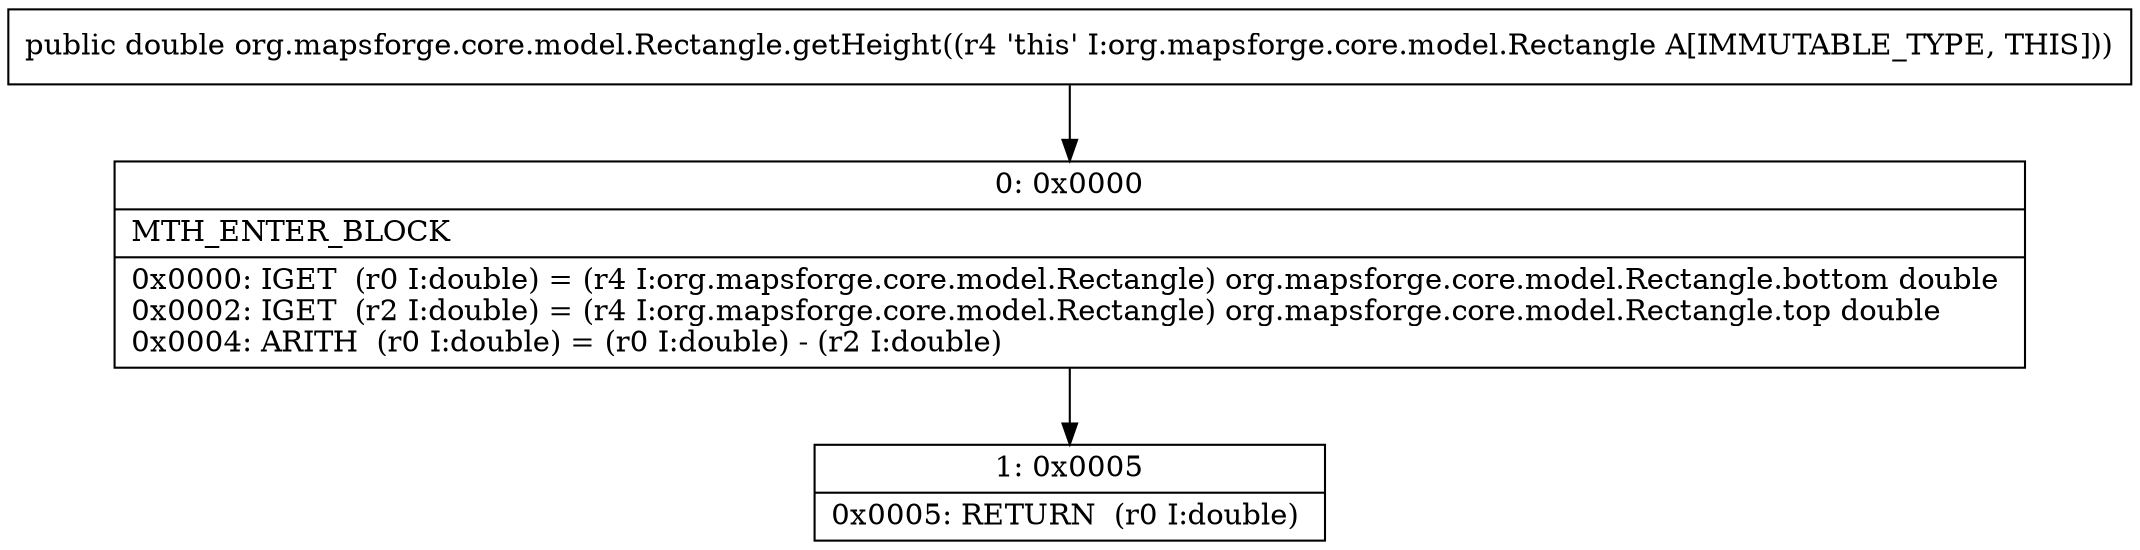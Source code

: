 digraph "CFG fororg.mapsforge.core.model.Rectangle.getHeight()D" {
Node_0 [shape=record,label="{0\:\ 0x0000|MTH_ENTER_BLOCK\l|0x0000: IGET  (r0 I:double) = (r4 I:org.mapsforge.core.model.Rectangle) org.mapsforge.core.model.Rectangle.bottom double \l0x0002: IGET  (r2 I:double) = (r4 I:org.mapsforge.core.model.Rectangle) org.mapsforge.core.model.Rectangle.top double \l0x0004: ARITH  (r0 I:double) = (r0 I:double) \- (r2 I:double) \l}"];
Node_1 [shape=record,label="{1\:\ 0x0005|0x0005: RETURN  (r0 I:double) \l}"];
MethodNode[shape=record,label="{public double org.mapsforge.core.model.Rectangle.getHeight((r4 'this' I:org.mapsforge.core.model.Rectangle A[IMMUTABLE_TYPE, THIS])) }"];
MethodNode -> Node_0;
Node_0 -> Node_1;
}

